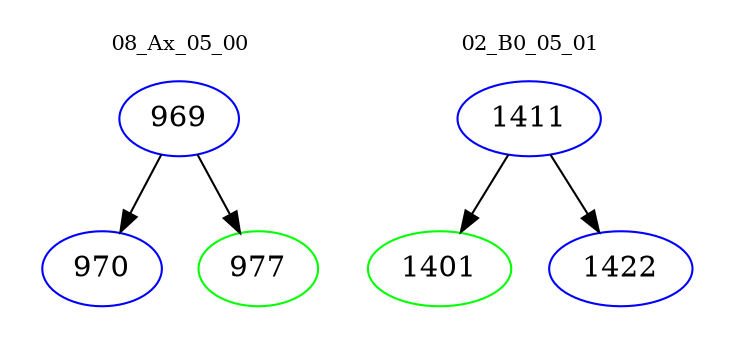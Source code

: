 digraph{
subgraph cluster_0 {
color = white
label = "08_Ax_05_00";
fontsize=10;
T0_969 [label="969", color="blue"]
T0_969 -> T0_970 [color="black"]
T0_970 [label="970", color="blue"]
T0_969 -> T0_977 [color="black"]
T0_977 [label="977", color="green"]
}
subgraph cluster_1 {
color = white
label = "02_B0_05_01";
fontsize=10;
T1_1411 [label="1411", color="blue"]
T1_1411 -> T1_1401 [color="black"]
T1_1401 [label="1401", color="green"]
T1_1411 -> T1_1422 [color="black"]
T1_1422 [label="1422", color="blue"]
}
}

